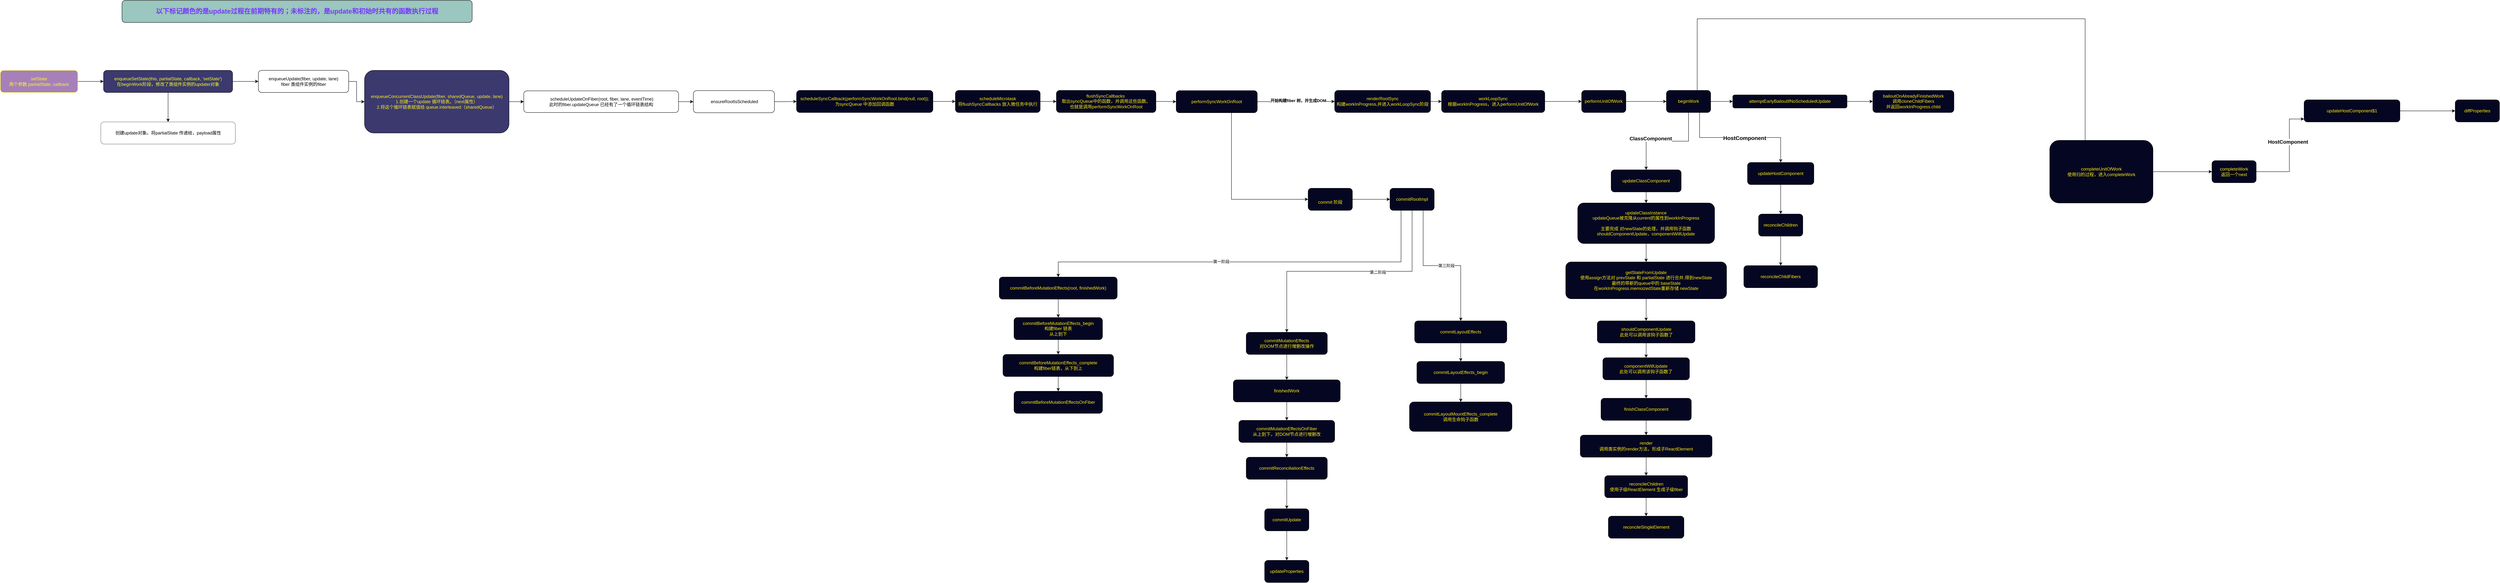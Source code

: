 <mxfile version="22.1.3" type="github">
  <diagram name="第 1 页" id="3YBVpO7ZpEj_d3O6oqKE">
    <mxGraphModel dx="2261" dy="1927" grid="1" gridSize="10" guides="1" tooltips="1" connect="1" arrows="1" fold="1" page="1" pageScale="1" pageWidth="827" pageHeight="1169" math="0" shadow="0">
      <root>
        <mxCell id="0" />
        <mxCell id="1" parent="0" />
        <mxCell id="BOhbTPmh6wwlVowSZ8-B-3" value="" style="edgeStyle=orthogonalEdgeStyle;rounded=0;orthogonalLoop=1;jettySize=auto;html=1;" parent="1" source="BOhbTPmh6wwlVowSZ8-B-1" target="BOhbTPmh6wwlVowSZ8-B-2" edge="1">
          <mxGeometry relative="1" as="geometry" />
        </mxCell>
        <mxCell id="BOhbTPmh6wwlVowSZ8-B-1" value="setState&lt;br&gt;两个参数&amp;nbsp;partialState, callback" style="rounded=1;whiteSpace=wrap;html=1;strokeColor=#FFFF1C;fillColor=#A680B8;fontColor=#FFF82B;" parent="1" vertex="1">
          <mxGeometry x="-240" y="100" width="210" height="60" as="geometry" />
        </mxCell>
        <mxCell id="BOhbTPmh6wwlVowSZ8-B-7" value="" style="edgeStyle=orthogonalEdgeStyle;rounded=0;orthogonalLoop=1;jettySize=auto;html=1;" parent="1" source="BOhbTPmh6wwlVowSZ8-B-2" target="BOhbTPmh6wwlVowSZ8-B-6" edge="1">
          <mxGeometry relative="1" as="geometry" />
        </mxCell>
        <mxCell id="BOhbTPmh6wwlVowSZ8-B-9" value="" style="edgeStyle=orthogonalEdgeStyle;rounded=0;orthogonalLoop=1;jettySize=auto;html=1;" parent="1" source="BOhbTPmh6wwlVowSZ8-B-2" target="BOhbTPmh6wwlVowSZ8-B-8" edge="1">
          <mxGeometry relative="1" as="geometry" />
        </mxCell>
        <mxCell id="BOhbTPmh6wwlVowSZ8-B-2" value="enqueueSetState(this, partialState, callback, &#39;setState&#39;)&lt;br&gt;在beginWork阶段，修改了类组件实例的updater对象" style="whiteSpace=wrap;html=1;rounded=1;fontColor=#F8FF26;strokeColor=#000000;fillColor=#3B396E;" parent="1" vertex="1">
          <mxGeometry x="40" y="100" width="350" height="60" as="geometry" />
        </mxCell>
        <mxCell id="BOhbTPmh6wwlVowSZ8-B-6" value="创建update对象。将partialState 传递给，payload属性" style="whiteSpace=wrap;html=1;rounded=1;strokeColor=#6E6E6E;" parent="1" vertex="1">
          <mxGeometry x="32.5" y="240" width="365" height="60" as="geometry" />
        </mxCell>
        <mxCell id="BOhbTPmh6wwlVowSZ8-B-11" value="" style="edgeStyle=orthogonalEdgeStyle;rounded=0;orthogonalLoop=1;jettySize=auto;html=1;" parent="1" source="BOhbTPmh6wwlVowSZ8-B-8" target="BOhbTPmh6wwlVowSZ8-B-10" edge="1">
          <mxGeometry relative="1" as="geometry" />
        </mxCell>
        <mxCell id="BOhbTPmh6wwlVowSZ8-B-8" value="enqueueUpdate(fiber, update, lane)&lt;br&gt;fiber 类组件实例的fiber" style="whiteSpace=wrap;html=1;rounded=1;" parent="1" vertex="1">
          <mxGeometry x="460" y="100" width="245" height="60" as="geometry" />
        </mxCell>
        <mxCell id="BOhbTPmh6wwlVowSZ8-B-16" style="edgeStyle=orthogonalEdgeStyle;rounded=0;orthogonalLoop=1;jettySize=auto;html=1;exitX=1;exitY=0.5;exitDx=0;exitDy=0;" parent="1" source="BOhbTPmh6wwlVowSZ8-B-10" target="BOhbTPmh6wwlVowSZ8-B-14" edge="1">
          <mxGeometry relative="1" as="geometry" />
        </mxCell>
        <mxCell id="BOhbTPmh6wwlVowSZ8-B-10" value="enqueueConcurrentClassUpdate(fiber, sharedQueue, update, lane)&lt;br&gt;1.创建一个update 循环链表。（next属性）&lt;br&gt;2.将这个循环链表赋值给&amp;nbsp;queue.interleaved（sharedQueue）" style="whiteSpace=wrap;html=1;rounded=1;strokeColor=#000000;fillColor=#3B396E;fontColor=#FFF021;" parent="1" vertex="1">
          <mxGeometry x="748" y="100" width="392" height="170" as="geometry" />
        </mxCell>
        <mxCell id="BOhbTPmh6wwlVowSZ8-B-18" value="" style="edgeStyle=orthogonalEdgeStyle;rounded=0;orthogonalLoop=1;jettySize=auto;html=1;" parent="1" source="BOhbTPmh6wwlVowSZ8-B-14" target="BOhbTPmh6wwlVowSZ8-B-17" edge="1">
          <mxGeometry relative="1" as="geometry" />
        </mxCell>
        <mxCell id="BOhbTPmh6wwlVowSZ8-B-14" value="&amp;nbsp;scheduleUpdateOnFiber(root, fiber, lane, eventTime)&lt;br&gt;此时的fiber.updateQueue 已经有了一个循环链表结构" style="whiteSpace=wrap;html=1;rounded=1;" parent="1" vertex="1">
          <mxGeometry x="1180" y="155.63" width="420" height="58.75" as="geometry" />
        </mxCell>
        <mxCell id="BOhbTPmh6wwlVowSZ8-B-21" value="" style="edgeStyle=orthogonalEdgeStyle;rounded=0;orthogonalLoop=1;jettySize=auto;html=1;" parent="1" source="BOhbTPmh6wwlVowSZ8-B-17" target="BOhbTPmh6wwlVowSZ8-B-20" edge="1">
          <mxGeometry relative="1" as="geometry" />
        </mxCell>
        <mxCell id="BOhbTPmh6wwlVowSZ8-B-17" value="&amp;nbsp;ensureRootIsScheduled" style="whiteSpace=wrap;html=1;rounded=1;" parent="1" vertex="1">
          <mxGeometry x="1640" y="155.01" width="220" height="60" as="geometry" />
        </mxCell>
        <mxCell id="BOhbTPmh6wwlVowSZ8-B-19" value="以下标记颜色的是update过程在前期特有的；未标注的，是update和初始时共有的函数执行过程" style="rounded=1;whiteSpace=wrap;html=1;fontColor=#7936FF;fillColor=#9AC7BF;fontSize=18;fontStyle=1" parent="1" vertex="1">
          <mxGeometry x="90" y="-90" width="950" height="60" as="geometry" />
        </mxCell>
        <mxCell id="gff9xbBirFWEVuY0ia5b-2" value="" style="edgeStyle=orthogonalEdgeStyle;rounded=0;orthogonalLoop=1;jettySize=auto;html=1;" parent="1" source="BOhbTPmh6wwlVowSZ8-B-20" target="gff9xbBirFWEVuY0ia5b-1" edge="1">
          <mxGeometry relative="1" as="geometry" />
        </mxCell>
        <mxCell id="BOhbTPmh6wwlVowSZ8-B-20" value="scheduleSyncCallback(performSyncWorkOnRoot.bind(null, root));&lt;br&gt;为syncQueue 中添加回调函数" style="whiteSpace=wrap;html=1;rounded=1;fillColor=#050621;fontColor=#FFEF12;" parent="1" vertex="1">
          <mxGeometry x="1920" y="154.38" width="370" height="60" as="geometry" />
        </mxCell>
        <mxCell id="gff9xbBirFWEVuY0ia5b-4" value="" style="edgeStyle=orthogonalEdgeStyle;rounded=0;orthogonalLoop=1;jettySize=auto;html=1;" parent="1" source="gff9xbBirFWEVuY0ia5b-1" target="gff9xbBirFWEVuY0ia5b-3" edge="1">
          <mxGeometry relative="1" as="geometry" />
        </mxCell>
        <mxCell id="gff9xbBirFWEVuY0ia5b-1" value="scheduleMicrotask&lt;br&gt;将flushSyncCallbacks 放入微任务中执行" style="whiteSpace=wrap;html=1;fillColor=#050621;fontColor=#FFEF12;rounded=1;" parent="1" vertex="1">
          <mxGeometry x="2351" y="154.38" width="230" height="60" as="geometry" />
        </mxCell>
        <mxCell id="gff9xbBirFWEVuY0ia5b-6" value="" style="edgeStyle=orthogonalEdgeStyle;rounded=0;orthogonalLoop=1;jettySize=auto;html=1;" parent="1" source="gff9xbBirFWEVuY0ia5b-3" target="gff9xbBirFWEVuY0ia5b-5" edge="1">
          <mxGeometry relative="1" as="geometry" />
        </mxCell>
        <mxCell id="gff9xbBirFWEVuY0ia5b-3" value="flushSyncCallbacks&amp;nbsp;&lt;br&gt;取出syncQueue中的函数，并调用这些函数。&lt;br&gt;也就是调用performSyncWorkOnRoot" style="whiteSpace=wrap;html=1;fillColor=#050621;fontColor=#FFEF12;rounded=1;" parent="1" vertex="1">
          <mxGeometry x="2625" y="154.38" width="270" height="60" as="geometry" />
        </mxCell>
        <mxCell id="gff9xbBirFWEVuY0ia5b-8" value="" style="edgeStyle=orthogonalEdgeStyle;rounded=0;orthogonalLoop=1;jettySize=auto;html=1;" parent="1" source="gff9xbBirFWEVuY0ia5b-5" target="gff9xbBirFWEVuY0ia5b-7" edge="1">
          <mxGeometry relative="1" as="geometry" />
        </mxCell>
        <mxCell id="jXGPF6tWEDYVgl1Ts_CV-10" value="开始构建fiber 树，并生成DOM" style="edgeLabel;html=1;align=center;verticalAlign=middle;resizable=0;points=[];fontStyle=1" vertex="1" connectable="0" parent="gff9xbBirFWEVuY0ia5b-8">
          <mxGeometry x="0.057" y="3" relative="1" as="geometry">
            <mxPoint as="offset" />
          </mxGeometry>
        </mxCell>
        <mxCell id="jXGPF6tWEDYVgl1Ts_CV-9" value="" style="edgeStyle=orthogonalEdgeStyle;rounded=0;orthogonalLoop=1;jettySize=auto;html=1;" edge="1" parent="1" source="gff9xbBirFWEVuY0ia5b-5" target="jXGPF6tWEDYVgl1Ts_CV-8">
          <mxGeometry relative="1" as="geometry">
            <Array as="points">
              <mxPoint x="3100" y="450" />
            </Array>
          </mxGeometry>
        </mxCell>
        <mxCell id="gff9xbBirFWEVuY0ia5b-5" value="performSyncWorkOnRoot" style="whiteSpace=wrap;html=1;fillColor=#050621;fontColor=#FFEF12;rounded=1;" parent="1" vertex="1">
          <mxGeometry x="2950" y="155" width="220" height="60" as="geometry" />
        </mxCell>
        <mxCell id="gff9xbBirFWEVuY0ia5b-10" value="" style="edgeStyle=orthogonalEdgeStyle;rounded=0;orthogonalLoop=1;jettySize=auto;html=1;" parent="1" source="gff9xbBirFWEVuY0ia5b-7" target="gff9xbBirFWEVuY0ia5b-9" edge="1">
          <mxGeometry relative="1" as="geometry" />
        </mxCell>
        <mxCell id="gff9xbBirFWEVuY0ia5b-7" value="renderRootSync&lt;br&gt;构建workInProgress,并进入workLoopSync阶段" style="whiteSpace=wrap;html=1;fillColor=#050621;fontColor=#FFEF12;rounded=1;" parent="1" vertex="1">
          <mxGeometry x="3380" y="154.38" width="260" height="60" as="geometry" />
        </mxCell>
        <mxCell id="gff9xbBirFWEVuY0ia5b-18" value="" style="edgeStyle=orthogonalEdgeStyle;rounded=0;orthogonalLoop=1;jettySize=auto;html=1;" parent="1" source="gff9xbBirFWEVuY0ia5b-9" target="gff9xbBirFWEVuY0ia5b-17" edge="1">
          <mxGeometry relative="1" as="geometry" />
        </mxCell>
        <mxCell id="gff9xbBirFWEVuY0ia5b-9" value="workLoopSync&lt;br&gt;根据workInProgress，进入performUnitOfWork" style="whiteSpace=wrap;html=1;fillColor=#050621;fontColor=#FFEF12;rounded=1;" parent="1" vertex="1">
          <mxGeometry x="3670" y="154.38" width="280" height="60" as="geometry" />
        </mxCell>
        <mxCell id="gff9xbBirFWEVuY0ia5b-14" value="" style="edgeStyle=orthogonalEdgeStyle;rounded=0;orthogonalLoop=1;jettySize=auto;html=1;" parent="1" source="gff9xbBirFWEVuY0ia5b-11" target="gff9xbBirFWEVuY0ia5b-13" edge="1">
          <mxGeometry relative="1" as="geometry" />
        </mxCell>
        <mxCell id="gff9xbBirFWEVuY0ia5b-21" value="" style="edgeStyle=orthogonalEdgeStyle;rounded=0;orthogonalLoop=1;jettySize=auto;html=1;" parent="1" source="gff9xbBirFWEVuY0ia5b-11" target="gff9xbBirFWEVuY0ia5b-20" edge="1">
          <mxGeometry relative="1" as="geometry" />
        </mxCell>
        <mxCell id="gff9xbBirFWEVuY0ia5b-22" value="ClassComponent" style="edgeLabel;html=1;align=center;verticalAlign=middle;resizable=0;points=[];fontStyle=1;fontSize=14;" parent="gff9xbBirFWEVuY0ia5b-21" vertex="1" connectable="0">
          <mxGeometry x="-0.209" y="1" relative="1" as="geometry">
            <mxPoint x="-74" y="-8" as="offset" />
          </mxGeometry>
        </mxCell>
        <mxCell id="gff9xbBirFWEVuY0ia5b-41" style="edgeStyle=orthogonalEdgeStyle;rounded=0;orthogonalLoop=1;jettySize=auto;html=1;exitX=0.75;exitY=1;exitDx=0;exitDy=0;entryX=0.5;entryY=0;entryDx=0;entryDy=0;" parent="1" source="gff9xbBirFWEVuY0ia5b-11" target="gff9xbBirFWEVuY0ia5b-39" edge="1">
          <mxGeometry relative="1" as="geometry" />
        </mxCell>
        <mxCell id="gff9xbBirFWEVuY0ia5b-42" value="HostComponent" style="edgeLabel;html=1;align=center;verticalAlign=middle;resizable=0;points=[];fontSize=15;fontStyle=1" parent="gff9xbBirFWEVuY0ia5b-41" vertex="1" connectable="0">
          <mxGeometry x="0.066" y="-1" relative="1" as="geometry">
            <mxPoint as="offset" />
          </mxGeometry>
        </mxCell>
        <mxCell id="gff9xbBirFWEVuY0ia5b-49" style="edgeStyle=orthogonalEdgeStyle;rounded=0;orthogonalLoop=1;jettySize=auto;html=1;exitX=0.696;exitY=0.002;exitDx=0;exitDy=0;entryX=0.567;entryY=0.058;entryDx=0;entryDy=0;entryPerimeter=0;exitPerimeter=0;" parent="1" source="gff9xbBirFWEVuY0ia5b-11" target="gff9xbBirFWEVuY0ia5b-47" edge="1">
          <mxGeometry relative="1" as="geometry">
            <mxPoint x="5120" y="380" as="targetPoint" />
            <Array as="points">
              <mxPoint x="4364" y="-40" />
              <mxPoint x="5416" y="-40" />
            </Array>
          </mxGeometry>
        </mxCell>
        <mxCell id="gff9xbBirFWEVuY0ia5b-11" value="beginWork" style="whiteSpace=wrap;html=1;fillColor=#050621;fontColor=#FFEF12;rounded=1;" parent="1" vertex="1">
          <mxGeometry x="4280" y="154.38" width="120" height="60" as="geometry" />
        </mxCell>
        <mxCell id="gff9xbBirFWEVuY0ia5b-16" value="" style="edgeStyle=orthogonalEdgeStyle;rounded=0;orthogonalLoop=1;jettySize=auto;html=1;" parent="1" source="gff9xbBirFWEVuY0ia5b-13" target="gff9xbBirFWEVuY0ia5b-15" edge="1">
          <mxGeometry relative="1" as="geometry" />
        </mxCell>
        <mxCell id="gff9xbBirFWEVuY0ia5b-13" value="attemptEarlyBailoutIfNoScheduledUpdate" style="whiteSpace=wrap;html=1;fillColor=#050621;fontColor=#FFEF12;rounded=1;" parent="1" vertex="1">
          <mxGeometry x="4460" y="166.57" width="310" height="35.62" as="geometry" />
        </mxCell>
        <mxCell id="gff9xbBirFWEVuY0ia5b-15" value="bailoutOnAlreadyFinishedWork&lt;br&gt;调用cloneChildFibers&lt;br&gt;并返回workInProgress.child" style="whiteSpace=wrap;html=1;fillColor=#050621;fontColor=#FFEF12;rounded=1;" parent="1" vertex="1">
          <mxGeometry x="4840" y="154.38" width="220" height="60" as="geometry" />
        </mxCell>
        <mxCell id="gff9xbBirFWEVuY0ia5b-19" style="edgeStyle=orthogonalEdgeStyle;rounded=0;orthogonalLoop=1;jettySize=auto;html=1;exitX=1;exitY=0.5;exitDx=0;exitDy=0;" parent="1" source="gff9xbBirFWEVuY0ia5b-17" target="gff9xbBirFWEVuY0ia5b-11" edge="1">
          <mxGeometry relative="1" as="geometry" />
        </mxCell>
        <mxCell id="gff9xbBirFWEVuY0ia5b-17" value="performUnitOfWork" style="whiteSpace=wrap;html=1;fillColor=#050621;fontColor=#FFEF12;rounded=1;" parent="1" vertex="1">
          <mxGeometry x="4050" y="154.38" width="120" height="60" as="geometry" />
        </mxCell>
        <mxCell id="gff9xbBirFWEVuY0ia5b-24" value="" style="edgeStyle=orthogonalEdgeStyle;rounded=0;orthogonalLoop=1;jettySize=auto;html=1;" parent="1" source="gff9xbBirFWEVuY0ia5b-20" target="gff9xbBirFWEVuY0ia5b-23" edge="1">
          <mxGeometry relative="1" as="geometry" />
        </mxCell>
        <mxCell id="gff9xbBirFWEVuY0ia5b-20" value="updateClassComponent" style="whiteSpace=wrap;html=1;fillColor=#050621;fontColor=#FFEF12;rounded=1;" parent="1" vertex="1">
          <mxGeometry x="4130" y="370" width="190" height="60" as="geometry" />
        </mxCell>
        <mxCell id="gff9xbBirFWEVuY0ia5b-26" value="" style="edgeStyle=orthogonalEdgeStyle;rounded=0;orthogonalLoop=1;jettySize=auto;html=1;" parent="1" source="gff9xbBirFWEVuY0ia5b-23" target="gff9xbBirFWEVuY0ia5b-25" edge="1">
          <mxGeometry relative="1" as="geometry" />
        </mxCell>
        <mxCell id="gff9xbBirFWEVuY0ia5b-23" value="updateClassInstance&lt;br&gt;updateQueue被克隆从current的属性到workInProgress&lt;br&gt;&lt;br&gt;主要完成 对newState的处理，并调用钩子函数&lt;br&gt;shouldComponentUpdate，componentWillUpdate" style="whiteSpace=wrap;html=1;fillColor=#050621;fontColor=#FFEF12;rounded=1;" parent="1" vertex="1">
          <mxGeometry x="4039.37" y="460" width="371.25" height="110" as="geometry" />
        </mxCell>
        <mxCell id="gff9xbBirFWEVuY0ia5b-28" value="" style="edgeStyle=orthogonalEdgeStyle;rounded=0;orthogonalLoop=1;jettySize=auto;html=1;" parent="1" source="gff9xbBirFWEVuY0ia5b-25" target="gff9xbBirFWEVuY0ia5b-27" edge="1">
          <mxGeometry relative="1" as="geometry" />
        </mxCell>
        <mxCell id="gff9xbBirFWEVuY0ia5b-25" value="getStateFromUpdate&lt;br&gt;使用assign方法对 prevState 和 partialState 进行合并,得到newState&lt;br&gt;最终的带新的queue中的 baseState&lt;br&gt;在workInProgress.memoizedState重新存储 newState" style="whiteSpace=wrap;html=1;fillColor=#050621;fontColor=#FFEF12;rounded=1;" parent="1" vertex="1">
          <mxGeometry x="4006.88" y="620" width="436.25" height="100" as="geometry" />
        </mxCell>
        <mxCell id="gff9xbBirFWEVuY0ia5b-30" value="" style="edgeStyle=orthogonalEdgeStyle;rounded=0;orthogonalLoop=1;jettySize=auto;html=1;" parent="1" source="gff9xbBirFWEVuY0ia5b-27" target="gff9xbBirFWEVuY0ia5b-29" edge="1">
          <mxGeometry relative="1" as="geometry" />
        </mxCell>
        <mxCell id="gff9xbBirFWEVuY0ia5b-27" value="shouldComponentUpdate&lt;br&gt;此处可以调用该钩子函数了" style="whiteSpace=wrap;html=1;fillColor=#050621;fontColor=#FFEF12;rounded=1;" parent="1" vertex="1">
          <mxGeometry x="4092.5" y="780" width="264.99" height="60" as="geometry" />
        </mxCell>
        <mxCell id="gff9xbBirFWEVuY0ia5b-32" value="" style="edgeStyle=orthogonalEdgeStyle;rounded=0;orthogonalLoop=1;jettySize=auto;html=1;" parent="1" source="gff9xbBirFWEVuY0ia5b-29" target="gff9xbBirFWEVuY0ia5b-31" edge="1">
          <mxGeometry relative="1" as="geometry" />
        </mxCell>
        <mxCell id="gff9xbBirFWEVuY0ia5b-29" value="componentWillUpdate&lt;br&gt;此处可以调用该钩子函数了" style="whiteSpace=wrap;html=1;fillColor=#050621;fontColor=#FFEF12;rounded=1;" parent="1" vertex="1">
          <mxGeometry x="4107.49" y="880" width="235.01" height="60" as="geometry" />
        </mxCell>
        <mxCell id="gff9xbBirFWEVuY0ia5b-34" value="" style="edgeStyle=orthogonalEdgeStyle;rounded=0;orthogonalLoop=1;jettySize=auto;html=1;" parent="1" source="gff9xbBirFWEVuY0ia5b-31" target="gff9xbBirFWEVuY0ia5b-33" edge="1">
          <mxGeometry relative="1" as="geometry" />
        </mxCell>
        <mxCell id="gff9xbBirFWEVuY0ia5b-31" value="finishClassComponent" style="whiteSpace=wrap;html=1;fillColor=#050621;fontColor=#FFEF12;rounded=1;" parent="1" vertex="1">
          <mxGeometry x="4102.5" y="990" width="245.01" height="60" as="geometry" />
        </mxCell>
        <mxCell id="gff9xbBirFWEVuY0ia5b-36" value="" style="edgeStyle=orthogonalEdgeStyle;rounded=0;orthogonalLoop=1;jettySize=auto;html=1;" parent="1" source="gff9xbBirFWEVuY0ia5b-33" target="gff9xbBirFWEVuY0ia5b-35" edge="1">
          <mxGeometry relative="1" as="geometry" />
        </mxCell>
        <mxCell id="gff9xbBirFWEVuY0ia5b-33" value="render&lt;br&gt;调用类实例的render方法，形成子ReactElement&lt;span style=&quot;color: rgb(86, 168, 245); font-family: &amp;quot;JetBrains Mono&amp;quot;, monospace; font-size: 9.8pt; background-color: rgb(30, 31, 34);&quot;&gt;&lt;/span&gt;" style="whiteSpace=wrap;html=1;fillColor=#050621;fontColor=#FFEF12;rounded=1;" parent="1" vertex="1">
          <mxGeometry x="4046.25" y="1090" width="357.51" height="60" as="geometry" />
        </mxCell>
        <mxCell id="gff9xbBirFWEVuY0ia5b-38" value="" style="edgeStyle=orthogonalEdgeStyle;rounded=0;orthogonalLoop=1;jettySize=auto;html=1;" parent="1" source="gff9xbBirFWEVuY0ia5b-35" target="gff9xbBirFWEVuY0ia5b-37" edge="1">
          <mxGeometry relative="1" as="geometry" />
        </mxCell>
        <mxCell id="gff9xbBirFWEVuY0ia5b-35" value="reconcileChildren&lt;br&gt;使用子级ReactElement 生成子级fiber" style="whiteSpace=wrap;html=1;fillColor=#050621;fontColor=#FFEF12;rounded=1;" parent="1" vertex="1">
          <mxGeometry x="4112.51" y="1200" width="224.99" height="60" as="geometry" />
        </mxCell>
        <mxCell id="gff9xbBirFWEVuY0ia5b-37" value="reconcileSingleElement" style="whiteSpace=wrap;html=1;fillColor=#050621;fontColor=#FFEF12;rounded=1;" parent="1" vertex="1">
          <mxGeometry x="4122.5" y="1310" width="204.99" height="60" as="geometry" />
        </mxCell>
        <mxCell id="gff9xbBirFWEVuY0ia5b-44" value="" style="edgeStyle=orthogonalEdgeStyle;rounded=0;orthogonalLoop=1;jettySize=auto;html=1;" parent="1" source="gff9xbBirFWEVuY0ia5b-39" target="gff9xbBirFWEVuY0ia5b-43" edge="1">
          <mxGeometry relative="1" as="geometry" />
        </mxCell>
        <mxCell id="gff9xbBirFWEVuY0ia5b-39" value="updateHostComponent" style="whiteSpace=wrap;html=1;fillColor=#050621;fontColor=#FFEF12;rounded=1;" parent="1" vertex="1">
          <mxGeometry x="4500" y="350" width="180" height="60" as="geometry" />
        </mxCell>
        <mxCell id="gff9xbBirFWEVuY0ia5b-46" value="" style="edgeStyle=orthogonalEdgeStyle;rounded=0;orthogonalLoop=1;jettySize=auto;html=1;" parent="1" source="gff9xbBirFWEVuY0ia5b-43" target="gff9xbBirFWEVuY0ia5b-45" edge="1">
          <mxGeometry relative="1" as="geometry" />
        </mxCell>
        <mxCell id="gff9xbBirFWEVuY0ia5b-43" value="reconcileChildren" style="whiteSpace=wrap;html=1;fillColor=#050621;fontColor=#FFEF12;rounded=1;" parent="1" vertex="1">
          <mxGeometry x="4530" y="490" width="120" height="60" as="geometry" />
        </mxCell>
        <mxCell id="gff9xbBirFWEVuY0ia5b-45" value="reconcileChildFibers" style="whiteSpace=wrap;html=1;fillColor=#050621;fontColor=#FFEF12;rounded=1;" parent="1" vertex="1">
          <mxGeometry x="4490" y="630" width="200" height="60" as="geometry" />
        </mxCell>
        <mxCell id="jXGPF6tWEDYVgl1Ts_CV-2" value="" style="edgeStyle=orthogonalEdgeStyle;rounded=0;orthogonalLoop=1;jettySize=auto;html=1;" edge="1" parent="1" source="gff9xbBirFWEVuY0ia5b-47" target="jXGPF6tWEDYVgl1Ts_CV-1">
          <mxGeometry relative="1" as="geometry" />
        </mxCell>
        <mxCell id="gff9xbBirFWEVuY0ia5b-47" value="completeUnitOfWork&lt;br&gt;使用归的过程，进入completeWork" style="whiteSpace=wrap;html=1;fillColor=#050621;fontColor=#FFEF12;rounded=1;" parent="1" vertex="1">
          <mxGeometry x="5320" y="290" width="280" height="170" as="geometry" />
        </mxCell>
        <mxCell id="jXGPF6tWEDYVgl1Ts_CV-4" value="" style="edgeStyle=orthogonalEdgeStyle;rounded=0;orthogonalLoop=1;jettySize=auto;html=1;" edge="1" parent="1" source="jXGPF6tWEDYVgl1Ts_CV-1" target="jXGPF6tWEDYVgl1Ts_CV-3">
          <mxGeometry relative="1" as="geometry">
            <Array as="points">
              <mxPoint x="5970" y="375" />
              <mxPoint x="5970" y="232" />
            </Array>
          </mxGeometry>
        </mxCell>
        <mxCell id="jXGPF6tWEDYVgl1Ts_CV-5" value="HostComponent" style="edgeLabel;html=1;align=center;verticalAlign=middle;resizable=0;points=[];fontStyle=1;fontSize=14;" vertex="1" connectable="0" parent="jXGPF6tWEDYVgl1Ts_CV-4">
          <mxGeometry x="-0.214" y="4" relative="1" as="geometry">
            <mxPoint y="-64" as="offset" />
          </mxGeometry>
        </mxCell>
        <mxCell id="jXGPF6tWEDYVgl1Ts_CV-1" value="completeWork&lt;br&gt;返回一个next" style="whiteSpace=wrap;html=1;fillColor=#050621;fontColor=#FFEF12;rounded=1;" vertex="1" parent="1">
          <mxGeometry x="5760" y="345" width="120" height="60" as="geometry" />
        </mxCell>
        <mxCell id="jXGPF6tWEDYVgl1Ts_CV-7" value="" style="edgeStyle=orthogonalEdgeStyle;rounded=0;orthogonalLoop=1;jettySize=auto;html=1;" edge="1" parent="1" source="jXGPF6tWEDYVgl1Ts_CV-3" target="jXGPF6tWEDYVgl1Ts_CV-6">
          <mxGeometry relative="1" as="geometry" />
        </mxCell>
        <mxCell id="jXGPF6tWEDYVgl1Ts_CV-3" value="updateHostComponent$1" style="whiteSpace=wrap;html=1;fillColor=#050621;fontColor=#FFEF12;rounded=1;" vertex="1" parent="1">
          <mxGeometry x="6010" y="180" width="260" height="60" as="geometry" />
        </mxCell>
        <mxCell id="jXGPF6tWEDYVgl1Ts_CV-6" value="diffProperties" style="whiteSpace=wrap;html=1;fillColor=#050621;fontColor=#FFEF12;rounded=1;" vertex="1" parent="1">
          <mxGeometry x="6420" y="180" width="120" height="60" as="geometry" />
        </mxCell>
        <mxCell id="jXGPF6tWEDYVgl1Ts_CV-12" value="" style="edgeStyle=orthogonalEdgeStyle;rounded=0;orthogonalLoop=1;jettySize=auto;html=1;" edge="1" parent="1" source="jXGPF6tWEDYVgl1Ts_CV-8" target="jXGPF6tWEDYVgl1Ts_CV-11">
          <mxGeometry relative="1" as="geometry" />
        </mxCell>
        <mxCell id="jXGPF6tWEDYVgl1Ts_CV-8" value="&lt;br&gt;commit 阶段" style="whiteSpace=wrap;html=1;fillColor=#050621;fontColor=#FFEF12;rounded=1;" vertex="1" parent="1">
          <mxGeometry x="3308" y="420" width="120" height="60" as="geometry" />
        </mxCell>
        <mxCell id="jXGPF6tWEDYVgl1Ts_CV-14" value="" style="edgeStyle=orthogonalEdgeStyle;rounded=0;orthogonalLoop=1;jettySize=auto;html=1;" edge="1" parent="1" source="jXGPF6tWEDYVgl1Ts_CV-11" target="jXGPF6tWEDYVgl1Ts_CV-13">
          <mxGeometry relative="1" as="geometry">
            <Array as="points">
              <mxPoint x="3560" y="620" />
              <mxPoint x="2630" y="620" />
            </Array>
          </mxGeometry>
        </mxCell>
        <mxCell id="jXGPF6tWEDYVgl1Ts_CV-15" value="第一阶段" style="edgeLabel;html=1;align=center;verticalAlign=middle;resizable=0;points=[];" vertex="1" connectable="0" parent="jXGPF6tWEDYVgl1Ts_CV-14">
          <mxGeometry x="0.131" y="-1" relative="1" as="geometry">
            <mxPoint as="offset" />
          </mxGeometry>
        </mxCell>
        <mxCell id="jXGPF6tWEDYVgl1Ts_CV-24" style="edgeStyle=orthogonalEdgeStyle;rounded=0;orthogonalLoop=1;jettySize=auto;html=1;exitX=0.5;exitY=1;exitDx=0;exitDy=0;entryX=0.5;entryY=0;entryDx=0;entryDy=0;" edge="1" parent="1" source="jXGPF6tWEDYVgl1Ts_CV-11" target="jXGPF6tWEDYVgl1Ts_CV-22">
          <mxGeometry relative="1" as="geometry" />
        </mxCell>
        <mxCell id="jXGPF6tWEDYVgl1Ts_CV-25" value="第二阶段" style="edgeLabel;html=1;align=center;verticalAlign=middle;resizable=0;points=[];" vertex="1" connectable="0" parent="jXGPF6tWEDYVgl1Ts_CV-24">
          <mxGeometry x="-0.227" y="2" relative="1" as="geometry">
            <mxPoint x="1" as="offset" />
          </mxGeometry>
        </mxCell>
        <mxCell id="jXGPF6tWEDYVgl1Ts_CV-37" value="" style="edgeStyle=orthogonalEdgeStyle;rounded=0;orthogonalLoop=1;jettySize=auto;html=1;" edge="1" parent="1" source="jXGPF6tWEDYVgl1Ts_CV-11" target="jXGPF6tWEDYVgl1Ts_CV-36">
          <mxGeometry relative="1" as="geometry">
            <Array as="points">
              <mxPoint x="3620" y="630" />
              <mxPoint x="3722" y="630" />
            </Array>
          </mxGeometry>
        </mxCell>
        <mxCell id="jXGPF6tWEDYVgl1Ts_CV-39" value="第三阶段" style="edgeLabel;html=1;align=center;verticalAlign=middle;resizable=0;points=[];" vertex="1" connectable="0" parent="jXGPF6tWEDYVgl1Ts_CV-37">
          <mxGeometry x="0.06" relative="1" as="geometry">
            <mxPoint as="offset" />
          </mxGeometry>
        </mxCell>
        <mxCell id="jXGPF6tWEDYVgl1Ts_CV-11" value="commitRootImpl" style="whiteSpace=wrap;html=1;fillColor=#050621;fontColor=#FFEF12;rounded=1;" vertex="1" parent="1">
          <mxGeometry x="3530" y="420" width="120" height="60" as="geometry" />
        </mxCell>
        <mxCell id="jXGPF6tWEDYVgl1Ts_CV-17" value="" style="edgeStyle=orthogonalEdgeStyle;rounded=0;orthogonalLoop=1;jettySize=auto;html=1;" edge="1" parent="1" source="jXGPF6tWEDYVgl1Ts_CV-13" target="jXGPF6tWEDYVgl1Ts_CV-16">
          <mxGeometry relative="1" as="geometry" />
        </mxCell>
        <mxCell id="jXGPF6tWEDYVgl1Ts_CV-13" value="commitBeforeMutationEffects(root, finishedWork)" style="whiteSpace=wrap;html=1;fillColor=#050621;fontColor=#FFEF12;rounded=1;" vertex="1" parent="1">
          <mxGeometry x="2470" y="661" width="320" height="60" as="geometry" />
        </mxCell>
        <mxCell id="jXGPF6tWEDYVgl1Ts_CV-19" value="" style="edgeStyle=orthogonalEdgeStyle;rounded=0;orthogonalLoop=1;jettySize=auto;html=1;" edge="1" parent="1" source="jXGPF6tWEDYVgl1Ts_CV-16" target="jXGPF6tWEDYVgl1Ts_CV-18">
          <mxGeometry relative="1" as="geometry" />
        </mxCell>
        <mxCell id="jXGPF6tWEDYVgl1Ts_CV-16" value="commitBeforeMutationEffects_begin&lt;br&gt;构建fiber 链表&lt;br&gt;从上到下" style="whiteSpace=wrap;html=1;fillColor=#050621;fontColor=#FFEF12;rounded=1;" vertex="1" parent="1">
          <mxGeometry x="2510" y="771" width="240" height="60" as="geometry" />
        </mxCell>
        <mxCell id="jXGPF6tWEDYVgl1Ts_CV-21" value="" style="edgeStyle=orthogonalEdgeStyle;rounded=0;orthogonalLoop=1;jettySize=auto;html=1;" edge="1" parent="1" source="jXGPF6tWEDYVgl1Ts_CV-18" target="jXGPF6tWEDYVgl1Ts_CV-20">
          <mxGeometry relative="1" as="geometry" />
        </mxCell>
        <mxCell id="jXGPF6tWEDYVgl1Ts_CV-18" value="commitBeforeMutationEffects_complete&lt;br&gt;构建fiber链表，从下到上" style="whiteSpace=wrap;html=1;fillColor=#050621;fontColor=#FFEF12;rounded=1;" vertex="1" parent="1">
          <mxGeometry x="2480" y="871" width="300" height="60" as="geometry" />
        </mxCell>
        <mxCell id="jXGPF6tWEDYVgl1Ts_CV-20" value="commitBeforeMutationEffectsOnFiber" style="whiteSpace=wrap;html=1;fillColor=#050621;fontColor=#FFEF12;rounded=1;" vertex="1" parent="1">
          <mxGeometry x="2510" y="971" width="240" height="60" as="geometry" />
        </mxCell>
        <mxCell id="jXGPF6tWEDYVgl1Ts_CV-27" value="" style="edgeStyle=orthogonalEdgeStyle;rounded=0;orthogonalLoop=1;jettySize=auto;html=1;" edge="1" parent="1" source="jXGPF6tWEDYVgl1Ts_CV-22" target="jXGPF6tWEDYVgl1Ts_CV-26">
          <mxGeometry relative="1" as="geometry" />
        </mxCell>
        <mxCell id="jXGPF6tWEDYVgl1Ts_CV-22" value="commitMutationEffects&lt;br&gt;对DOM节点进行增删改操作" style="whiteSpace=wrap;html=1;fillColor=#050621;fontColor=#FFEF12;rounded=1;" vertex="1" parent="1">
          <mxGeometry x="3140" y="811" width="220" height="60" as="geometry" />
        </mxCell>
        <mxCell id="jXGPF6tWEDYVgl1Ts_CV-29" value="" style="edgeStyle=orthogonalEdgeStyle;rounded=0;orthogonalLoop=1;jettySize=auto;html=1;" edge="1" parent="1" source="jXGPF6tWEDYVgl1Ts_CV-26" target="jXGPF6tWEDYVgl1Ts_CV-28">
          <mxGeometry relative="1" as="geometry" />
        </mxCell>
        <mxCell id="jXGPF6tWEDYVgl1Ts_CV-26" value="finishedWork" style="whiteSpace=wrap;html=1;fillColor=#050621;fontColor=#FFEF12;rounded=1;" vertex="1" parent="1">
          <mxGeometry x="3105" y="940" width="290" height="60" as="geometry" />
        </mxCell>
        <mxCell id="jXGPF6tWEDYVgl1Ts_CV-31" value="" style="edgeStyle=orthogonalEdgeStyle;rounded=0;orthogonalLoop=1;jettySize=auto;html=1;" edge="1" parent="1" source="jXGPF6tWEDYVgl1Ts_CV-28" target="jXGPF6tWEDYVgl1Ts_CV-30">
          <mxGeometry relative="1" as="geometry" />
        </mxCell>
        <mxCell id="jXGPF6tWEDYVgl1Ts_CV-28" value="commitMutationEffectsOnFiber&lt;br&gt;从上到下，对DOM节点进行增删改" style="whiteSpace=wrap;html=1;fillColor=#050621;fontColor=#FFEF12;rounded=1;" vertex="1" parent="1">
          <mxGeometry x="3120" y="1050" width="260" height="60" as="geometry" />
        </mxCell>
        <mxCell id="jXGPF6tWEDYVgl1Ts_CV-33" value="" style="edgeStyle=orthogonalEdgeStyle;rounded=0;orthogonalLoop=1;jettySize=auto;html=1;" edge="1" parent="1" source="jXGPF6tWEDYVgl1Ts_CV-30" target="jXGPF6tWEDYVgl1Ts_CV-32">
          <mxGeometry relative="1" as="geometry" />
        </mxCell>
        <mxCell id="jXGPF6tWEDYVgl1Ts_CV-30" value="commitReconciliationEffects" style="whiteSpace=wrap;html=1;fillColor=#050621;fontColor=#FFEF12;rounded=1;" vertex="1" parent="1">
          <mxGeometry x="3140" y="1150" width="220" height="60" as="geometry" />
        </mxCell>
        <mxCell id="jXGPF6tWEDYVgl1Ts_CV-35" value="" style="edgeStyle=orthogonalEdgeStyle;rounded=0;orthogonalLoop=1;jettySize=auto;html=1;" edge="1" parent="1" source="jXGPF6tWEDYVgl1Ts_CV-32" target="jXGPF6tWEDYVgl1Ts_CV-34">
          <mxGeometry relative="1" as="geometry" />
        </mxCell>
        <mxCell id="jXGPF6tWEDYVgl1Ts_CV-32" value="commitUpdate" style="whiteSpace=wrap;html=1;fillColor=#050621;fontColor=#FFEF12;rounded=1;" vertex="1" parent="1">
          <mxGeometry x="3190" y="1290" width="120" height="60" as="geometry" />
        </mxCell>
        <mxCell id="jXGPF6tWEDYVgl1Ts_CV-34" value="updateProperties" style="whiteSpace=wrap;html=1;fillColor=#050621;fontColor=#FFEF12;rounded=1;" vertex="1" parent="1">
          <mxGeometry x="3190" y="1430" width="120" height="60" as="geometry" />
        </mxCell>
        <mxCell id="jXGPF6tWEDYVgl1Ts_CV-41" value="" style="edgeStyle=orthogonalEdgeStyle;rounded=0;orthogonalLoop=1;jettySize=auto;html=1;" edge="1" parent="1" source="jXGPF6tWEDYVgl1Ts_CV-36" target="jXGPF6tWEDYVgl1Ts_CV-40">
          <mxGeometry relative="1" as="geometry" />
        </mxCell>
        <mxCell id="jXGPF6tWEDYVgl1Ts_CV-36" value="commitLayoutEffects" style="whiteSpace=wrap;html=1;fillColor=#050621;fontColor=#FFEF12;rounded=1;" vertex="1" parent="1">
          <mxGeometry x="3597" y="780" width="250" height="60" as="geometry" />
        </mxCell>
        <mxCell id="jXGPF6tWEDYVgl1Ts_CV-43" value="" style="edgeStyle=orthogonalEdgeStyle;rounded=0;orthogonalLoop=1;jettySize=auto;html=1;" edge="1" parent="1" source="jXGPF6tWEDYVgl1Ts_CV-40" target="jXGPF6tWEDYVgl1Ts_CV-42">
          <mxGeometry relative="1" as="geometry" />
        </mxCell>
        <mxCell id="jXGPF6tWEDYVgl1Ts_CV-40" value="commitLayoutEffects_begin" style="whiteSpace=wrap;html=1;fillColor=#050621;fontColor=#FFEF12;rounded=1;" vertex="1" parent="1">
          <mxGeometry x="3603" y="890" width="238" height="60" as="geometry" />
        </mxCell>
        <mxCell id="jXGPF6tWEDYVgl1Ts_CV-42" value="commitLayoutMountEffects_complete&lt;br&gt;调用生命钩子函数" style="whiteSpace=wrap;html=1;fillColor=#050621;fontColor=#FFEF12;rounded=1;" vertex="1" parent="1">
          <mxGeometry x="3583" y="1000" width="278" height="80" as="geometry" />
        </mxCell>
      </root>
    </mxGraphModel>
  </diagram>
</mxfile>
